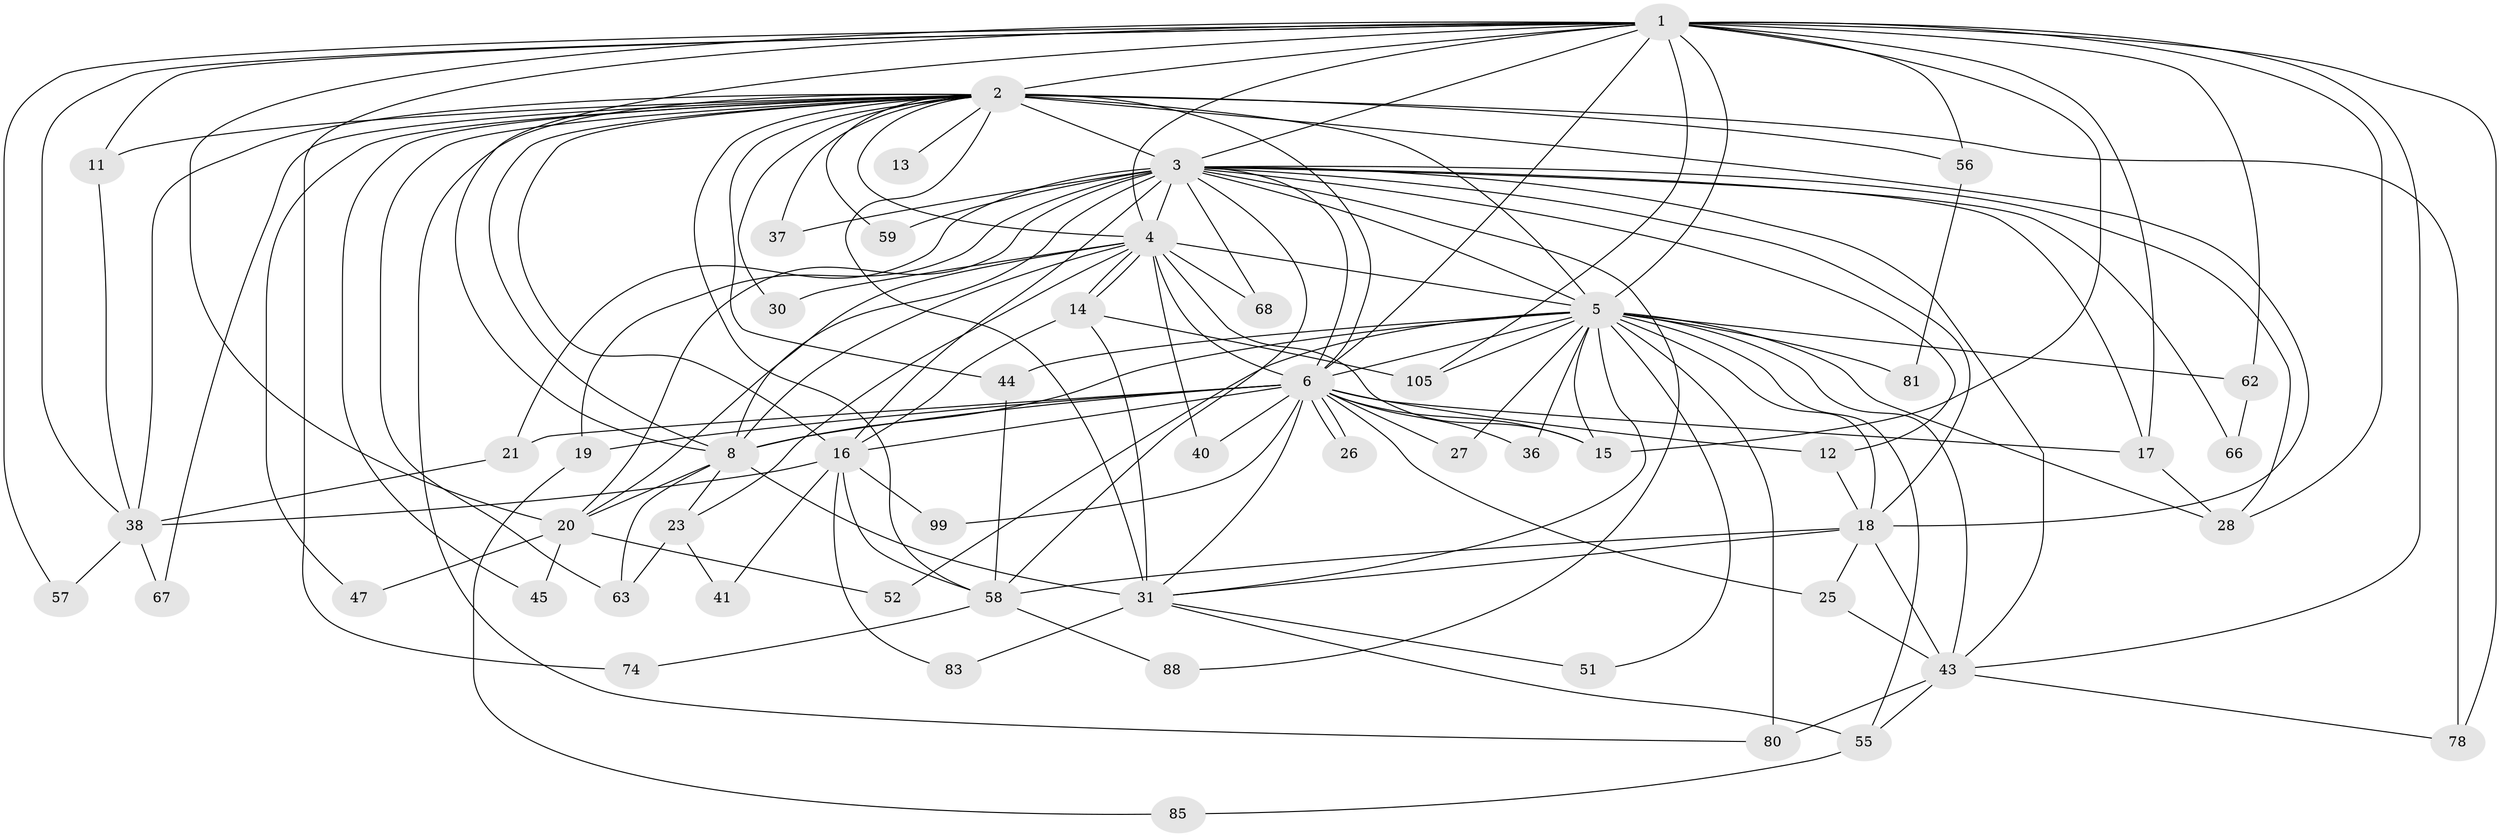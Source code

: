 // original degree distribution, {22: 0.00909090909090909, 18: 0.01818181818181818, 19: 0.00909090909090909, 13: 0.00909090909090909, 28: 0.00909090909090909, 24: 0.00909090909090909, 14: 0.00909090909090909, 20: 0.00909090909090909, 26: 0.00909090909090909, 3: 0.22727272727272727, 2: 0.5181818181818182, 5: 0.01818181818181818, 9: 0.00909090909090909, 4: 0.07272727272727272, 8: 0.01818181818181818, 6: 0.02727272727272727, 7: 0.01818181818181818}
// Generated by graph-tools (version 1.1) at 2025/14/03/09/25 04:14:12]
// undirected, 55 vertices, 145 edges
graph export_dot {
graph [start="1"]
  node [color=gray90,style=filled];
  1 [super="+24"];
  2 [super="+29+50+49+10+33"];
  3 [super="+9+35"];
  4;
  5 [super="+7+90"];
  6;
  8;
  11;
  12 [super="+92"];
  13;
  14;
  15 [super="+54"];
  16 [super="+75+107+109+48+82"];
  17 [super="+77"];
  18 [super="+60+72+71+69"];
  19;
  20 [super="+64"];
  21 [super="+61+42"];
  23;
  25;
  26;
  27;
  28 [super="+76+98"];
  30;
  31 [super="+32+86"];
  36;
  37;
  38;
  40;
  41;
  43 [super="+101+46+89"];
  44;
  45;
  47;
  51;
  52;
  55;
  56;
  57;
  58 [super="+79"];
  59;
  62;
  63 [super="+96"];
  66;
  67;
  68;
  74;
  78;
  80 [super="+84"];
  81;
  83;
  85;
  88;
  99;
  105 [super="+110"];
  1 -- 2 [weight=2];
  1 -- 3 [weight=2];
  1 -- 4;
  1 -- 5 [weight=3];
  1 -- 6;
  1 -- 8;
  1 -- 11;
  1 -- 15;
  1 -- 17;
  1 -- 28;
  1 -- 38;
  1 -- 56;
  1 -- 62;
  1 -- 74;
  1 -- 78;
  1 -- 105;
  1 -- 43;
  1 -- 20;
  1 -- 57;
  2 -- 3 [weight=6];
  2 -- 4 [weight=2];
  2 -- 5 [weight=5];
  2 -- 6 [weight=3];
  2 -- 8 [weight=2];
  2 -- 16;
  2 -- 31 [weight=3];
  2 -- 45;
  2 -- 38;
  2 -- 56;
  2 -- 67;
  2 -- 63;
  2 -- 11;
  2 -- 13;
  2 -- 78;
  2 -- 80;
  2 -- 18 [weight=3];
  2 -- 30;
  2 -- 37;
  2 -- 44;
  2 -- 47;
  2 -- 58;
  2 -- 59;
  3 -- 4 [weight=3];
  3 -- 5 [weight=5];
  3 -- 6 [weight=2];
  3 -- 8 [weight=3];
  3 -- 18;
  3 -- 58;
  3 -- 88;
  3 -- 28;
  3 -- 21 [weight=2];
  3 -- 16 [weight=2];
  3 -- 66;
  3 -- 68;
  3 -- 12;
  3 -- 17;
  3 -- 19;
  3 -- 20;
  3 -- 37;
  3 -- 43;
  3 -- 59;
  4 -- 5 [weight=3];
  4 -- 6;
  4 -- 8;
  4 -- 14;
  4 -- 14;
  4 -- 20;
  4 -- 23;
  4 -- 30;
  4 -- 40;
  4 -- 68;
  4 -- 15;
  5 -- 6 [weight=4];
  5 -- 8 [weight=2];
  5 -- 36;
  5 -- 52;
  5 -- 80 [weight=3];
  5 -- 15;
  5 -- 81;
  5 -- 18;
  5 -- 27;
  5 -- 28;
  5 -- 105;
  5 -- 43;
  5 -- 44;
  5 -- 51;
  5 -- 55;
  5 -- 62;
  5 -- 31;
  6 -- 8;
  6 -- 12;
  6 -- 16 [weight=3];
  6 -- 17;
  6 -- 19;
  6 -- 21;
  6 -- 25;
  6 -- 26;
  6 -- 26;
  6 -- 27;
  6 -- 31;
  6 -- 36;
  6 -- 40;
  6 -- 99;
  6 -- 15;
  8 -- 23;
  8 -- 63;
  8 -- 20;
  8 -- 31;
  11 -- 38;
  12 -- 18;
  14 -- 105;
  14 -- 31;
  14 -- 16;
  16 -- 41;
  16 -- 58;
  16 -- 99;
  16 -- 38;
  16 -- 83;
  17 -- 28;
  18 -- 25;
  18 -- 58;
  18 -- 31;
  18 -- 43;
  19 -- 85;
  20 -- 45;
  20 -- 47;
  20 -- 52;
  21 -- 38;
  23 -- 41;
  23 -- 63;
  25 -- 43;
  31 -- 51;
  31 -- 55;
  31 -- 83;
  38 -- 57;
  38 -- 67;
  43 -- 55;
  43 -- 78;
  43 -- 80;
  44 -- 58;
  55 -- 85;
  56 -- 81;
  58 -- 74;
  58 -- 88;
  62 -- 66;
}
